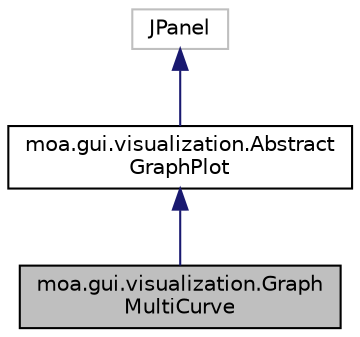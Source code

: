 digraph "moa.gui.visualization.GraphMultiCurve"
{
 // LATEX_PDF_SIZE
  edge [fontname="Helvetica",fontsize="10",labelfontname="Helvetica",labelfontsize="10"];
  node [fontname="Helvetica",fontsize="10",shape=record];
  Node1 [label="moa.gui.visualization.Graph\lMultiCurve",height=0.2,width=0.4,color="black", fillcolor="grey75", style="filled", fontcolor="black",tooltip=" "];
  Node2 -> Node1 [dir="back",color="midnightblue",fontsize="10",style="solid"];
  Node2 [label="moa.gui.visualization.Abstract\lGraphPlot",height=0.2,width=0.4,color="black", fillcolor="white", style="filled",URL="$classmoa_1_1gui_1_1visualization_1_1_abstract_graph_plot.html",tooltip=" "];
  Node3 -> Node2 [dir="back",color="midnightblue",fontsize="10",style="solid"];
  Node3 [label="JPanel",height=0.2,width=0.4,color="grey75", fillcolor="white", style="filled",tooltip=" "];
}
